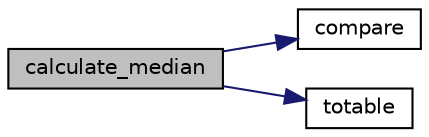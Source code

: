 digraph "calculate_median"
{
 // LATEX_PDF_SIZE
  edge [fontname="Helvetica",fontsize="10",labelfontname="Helvetica",labelfontsize="10"];
  node [fontname="Helvetica",fontsize="10",shape=record];
  rankdir="LR";
  Node1 [label="calculate_median",height=0.2,width=0.4,color="black", fillcolor="grey75", style="filled", fontcolor="black",tooltip="calculate the median of a list"];
  Node1 -> Node2 [color="midnightblue",fontsize="10",style="solid",fontname="Helvetica"];
  Node2 [label="compare",height=0.2,width=0.4,color="black", fillcolor="white", style="filled",URL="$list_8c.html#ac70138609ef6aa6fabca57aca8681e83",tooltip="compare the value of two parameters"];
  Node1 -> Node3 [color="midnightblue",fontsize="10",style="solid",fontname="Helvetica"];
  Node3 [label="totable",height=0.2,width=0.4,color="black", fillcolor="white", style="filled",URL="$list_8c.html#a3949177bb54615dbf967b9883a3ac201",tooltip="convert a list structure to a table."];
}

